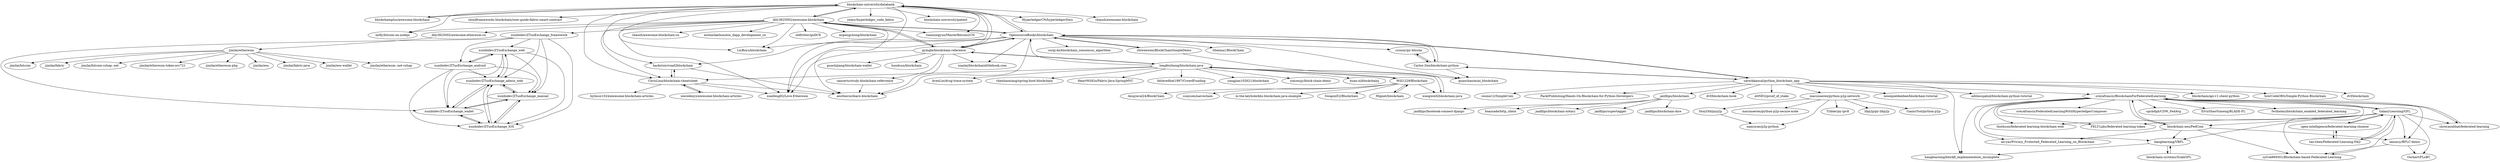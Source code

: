 digraph G {
"blockchain-university/databank" -> "blockchainplus/awesome-blockchain"
"blockchain-university/databank" -> "imfly/bitcoin-on-nodejs" ["e"=1]
"blockchain-university/databank" -> "cloudframeworks-blockchain/user-guide-fabric-smart-contract" ["e"=1]
"blockchain-university/databank" -> "hackstoic/road2blockchain"
"blockchain-university/databank" -> "ChrisLinn/blockchain-cheatsheet"
"blockchain-university/databank" -> "dily3825002/awesome-blockchain"
"blockchain-university/databank" -> "LiuBoyu/blockchain" ["e"=1]
"blockchain-university/databank" -> "yeasy/hyperledger_code_fabric" ["e"=1]
"blockchain-university/databank" -> "OpensourceBooks/blockchain"
"blockchain-university/databank" -> "blockchain-university/patent"
"blockchain-university/databank" -> "xianfeng92/Love-Ethereum" ["e"=1]
"blockchain-university/databank" -> "gymgle/blockchain-reference"
"blockchain-university/databank" -> "tianmingyun/MasterBitcoin2CN" ["e"=1]
"blockchain-university/databank" -> "HyperledgerCN/hyperledgerDocs" ["e"=1]
"blockchain-university/databank" -> "chaozh/awesome-blockchain" ["e"=1]
"blockchainplus/awesome-blockchain" -> "blockchain-university/databank"
"dily3825002/awesome-blockchain" -> "blockchain-university/databank"
"dily3825002/awesome-blockchain" -> "ChrisLinn/blockchain-cheatsheet"
"dily3825002/awesome-blockchain" -> "xianfeng92/Love-Ethereum" ["e"=1]
"dily3825002/awesome-blockchain" -> "xunibidev/ZTuoExchange_framework"
"dily3825002/awesome-blockchain" -> "oldfritter/goDCE" ["e"=1]
"dily3825002/awesome-blockchain" -> "mipengchong/blockchain"
"dily3825002/awesome-blockchain" -> "LiuBoyu/blockchain" ["e"=1]
"dily3825002/awesome-blockchain" -> "dily3825002/awesome-ethereum-cn"
"dily3825002/awesome-blockchain" -> "gymgle/blockchain-reference"
"dily3825002/awesome-blockchain" -> "OpensourceBooks/blockchain"
"dily3825002/awesome-blockchain" -> "tianmingyun/MasterBitcoin2CN" ["e"=1]
"dily3825002/awesome-blockchain" -> "chaozh/awesome-blockchain-cn" ["e"=1]
"dily3825002/awesome-blockchain" -> "eoshackathon/eos_dapp_development_cn" ["e"=1]
"dily3825002/awesome-blockchain" -> "anotheros/learn-blockchain"
"dily3825002/awesome-blockchain" -> "imfly/bitcoin-on-nodejs" ["e"=1]
"gymgle/blockchain-reference" -> "xianfeng92/Love-Ethereum" ["e"=1]
"gymgle/blockchain-reference" -> "xiaolai/blockchainlittlebook.com" ["e"=1]
"gymgle/blockchain-reference" -> "anotheros/learn-blockchain"
"gymgle/blockchain-reference" -> "longfeizheng/blockchain-java"
"gymgle/blockchain-reference" -> "OpensourceBooks/blockchain"
"gymgle/blockchain-reference" -> "guoshijiang/blockchain-wallet" ["e"=1]
"gymgle/blockchain-reference" -> "hundsun/blockchain"
"gymgle/blockchain-reference" -> "dily3825002/awesome-blockchain"
"gymgle/blockchain-reference" -> "blockchain-university/databank"
"gymgle/blockchain-reference" -> "cancerts/study-blockchain-referrence"
"longfeizheng/blockchain-java" -> "wangweiX/blockchain-java"
"longfeizheng/blockchain-java" -> "yangjian102621/blockchain"
"longfeizheng/blockchain-java" -> "simonsjy/block-chain-demo"
"longfeizheng/blockchain-java" -> "huan-xi/blockchainj" ["e"=1]
"longfeizheng/blockchain-java" -> "gymgle/blockchain-reference"
"longfeizheng/blockchain-java" -> "Will1229/Blockchain"
"longfeizheng/blockchain-java" -> "kvenLin/drug-trace-system" ["e"=1]
"longfeizheng/blockchain-java" -> "ChrisLinn/blockchain-cheatsheet"
"longfeizheng/blockchain-java" -> "chenhaoxiang/spring-boot-blockchain"
"longfeizheng/blockchain-java" -> "HeartWillGo/Fabric-Java-SpringMVC" ["e"=1]
"longfeizheng/blockchain-java" -> "littleredhat1997/CrowdFunding" ["e"=1]
"longfeizheng/blockchain-java" -> "OpensourceBooks/blockchain"
"open-intelligence/federated-learning-chinese" -> "tao-shen/Federated-Learning-FAQ"
"open-intelligence/federated-learning-chinese" -> "GalaxyLearning/GFL"
"macsnoeren/python-p2p-network" -> "GianisTsol/python-p2p"
"macsnoeren/python-p2p-network" -> "StorjOld/pyp2p"
"macsnoeren/python-p2p-network" -> "macsnoeren/python-p2p-secure-node"
"macsnoeren/python-p2p-network" -> "namuyan/p2p-python"
"macsnoeren/python-p2p-network" -> "Tribler/py-ipv8"
"macsnoeren/python-p2p-network" -> "libp2p/py-libp2p" ["e"=1]
"cancerts/study-blockchain-referrence" -> "anotheros/learn-blockchain"
"wangweiX/blockchain-java" -> "longfeizheng/blockchain-java"
"OpensourceBooks/blockchain" -> "shiwenwen/BlockChainSimpleDemo"
"OpensourceBooks/blockchain" -> "xianfeng92/Love-Ethereum" ["e"=1]
"OpensourceBooks/blockchain" -> "guanchao/mini_blockchain"
"OpensourceBooks/blockchain" -> "anotheros/learn-blockchain"
"OpensourceBooks/blockchain" -> "gymgle/blockchain-reference"
"OpensourceBooks/blockchain" -> "Carlos-Zen/blockchain-python"
"OpensourceBooks/blockchain" -> "corgi-kx/blockchain_consensus_algorithm" ["e"=1]
"OpensourceBooks/blockchain" -> "blockchain-university/databank"
"OpensourceBooks/blockchain" -> "xiaolai/blockchainlittlebook.com" ["e"=1]
"OpensourceBooks/blockchain" -> "dily3825002/awesome-blockchain"
"OpensourceBooks/blockchain" -> "hackstoic/road2blockchain"
"OpensourceBooks/blockchain" -> "satwikkansal/python_blockchain_app"
"OpensourceBooks/blockchain" -> "csunny/py-bitcoin"
"OpensourceBooks/blockchain" -> "LiuBoyu/blockchain" ["e"=1]
"OpensourceBooks/blockchain" -> "itheima1/BlockChain" ["e"=1]
"satwikkansal/python_blockchain_app" -> "adilmoujahid/blockchain-python-tutorial" ["e"=1]
"satwikkansal/python_blockchain_app" -> "Carlos-Zen/blockchain-python"
"satwikkansal/python_blockchain_app" -> "OpensourceBooks/blockchain"
"satwikkansal/python_blockchain_app" -> "sreyafrancis/BlockchainForFederatedLearning"
"satwikkansal/python_blockchain_app" -> "macsnoeren/python-p2p-network"
"satwikkansal/python_blockchain_app" -> "blockchain/api-v1-client-python" ["e"=1]
"satwikkansal/python_blockchain_app" -> "howCodeORG/Simple-Python-Blockchain"
"satwikkansal/python_blockchain_app" -> "dvf/blockchain" ["e"=1]
"satwikkansal/python_blockchain_app" -> "cosme12/SimpleCoin" ["e"=1]
"satwikkansal/python_blockchain_app" -> "PacktPublishing/Hands-On-Blockchain-for-Python-Developers"
"satwikkansal/python_blockchain_app" -> "hanglearning/blockfl_implementation_incomplete"
"satwikkansal/python_blockchain_app" -> "dvf/blockchain-book"
"satwikkansal/python_blockchain_app" -> "eltNEG/proof_of_stake" ["e"=1]
"satwikkansal/python_blockchain_app" -> "janfilips/blockchain"
"satwikkansal/python_blockchain_app" -> "nosequeldeebee/blockchain-tutorial" ["e"=1]
"wecodexyz/awesome-blockchain-articles" -> "ChrisLinn/blockchain-cheatsheet"
"Carlos-Zen/blockchain-python" -> "csunny/py-bitcoin"
"Carlos-Zen/blockchain-python" -> "OpensourceBooks/blockchain"
"Carlos-Zen/blockchain-python" -> "satwikkansal/python_blockchain_app"
"Carlos-Zen/blockchain-python" -> "guanchao/mini_blockchain"
"dily3825002/awesome-ethereum-cn" -> "jimilai/ethereum"
"ChrisLinn/blockchain-cheatsheet" -> "wecodexyz/awesome-blockchain-articles"
"ChrisLinn/blockchain-cheatsheet" -> "hylinux1024/awesome-blockchain-articles"
"ChrisLinn/blockchain-cheatsheet" -> "anotheros/learn-blockchain"
"ChrisLinn/blockchain-cheatsheet" -> "hackstoic/road2blockchain"
"ChrisLinn/blockchain-cheatsheet" -> "xianfeng92/Love-Ethereum" ["e"=1]
"tao-shen/Federated-Learning-FAQ" -> "open-intelligence/federated-learning-chinese"
"tao-shen/Federated-Learning-FAQ" -> "GalaxyLearning/GFL"
"hackstoic/road2blockchain" -> "anotheros/learn-blockchain"
"hackstoic/road2blockchain" -> "ChrisLinn/blockchain-cheatsheet"
"blockchain-neu/FedCoin" -> "hanglearning/VBFL"
"blockchain-neu/FedCoin" -> "sylvia969301/Blockchain-based-Federated-Learning"
"blockchain-neu/FedCoin" -> "iammcy/BFLC-demo"
"blockchain-neu/FedCoin" -> "ali-yaz/Privacy_Protected_Federated_Learning_on_Blockchain"
"blockchain-neu/FedCoin" -> "sreyafrancis/BlockchainForFederatedLearning"
"shreyasnbhat/federated-learning" -> "sreyafrancis/BlockchainForFederatedLearning"
"sreyafrancis/BlockchainForFederatedLearning" -> "shreyasnbhat/federated-learning"
"sreyafrancis/BlockchainForFederatedLearning" -> "iammcy/BFLC-demo"
"sreyafrancis/BlockchainForFederatedLearning" -> "hanglearning/VBFL"
"sreyafrancis/BlockchainForFederatedLearning" -> "sreyafrancis/FederatedLearningWithHyperledgerComposer"
"sreyafrancis/BlockchainForFederatedLearning" -> "blockchain-neu/FedCoin"
"sreyafrancis/BlockchainForFederatedLearning" -> "ali-yaz/Privacy_Protected_Federated_Learning_on_Blockchain"
"sreyafrancis/BlockchainForFederatedLearning" -> "GalaxyLearning/GFL"
"sreyafrancis/BlockchainForFederatedLearning" -> "thothsun/federated-learning-blockchain-web"
"sreyafrancis/BlockchainForFederatedLearning" -> "FELT-Labs/federated-learning-token"
"sreyafrancis/BlockchainForFederatedLearning" -> "sylvia969301/Blockchain-based-Federated-Learning"
"sreyafrancis/BlockchainForFederatedLearning" -> "upcbdipt/CDW_FedAvg"
"sreyafrancis/BlockchainForFederatedLearning" -> "hanglearning/blockfl_implementation_incomplete"
"sreyafrancis/BlockchainForFederatedLearning" -> "ElvisShaoYumeng/BLADE-FL"
"sreyafrancis/BlockchainForFederatedLearning" -> "fwilhelmi/blockchain_enabled_federated_learning"
"Will1229/Blockchain" -> "Mignet/blockchain"
"Will1229/Blockchain" -> "Anujraval24/BlockChain"
"Will1229/Blockchain" -> "wangweiX/blockchain-java"
"Will1229/Blockchain" -> "longfeizheng/blockchain-java"
"Will1229/Blockchain" -> "sunysen/naivechain"
"Will1229/Blockchain" -> "in-the-keyhole/khs-blockchain-java-example"
"Will1229/Blockchain" -> "Swapnil52/Blockchain"
"jimilai/ethereum" -> "jimilai/fabric-java"
"jimilai/ethereum" -> "jimilai/eos-wallet"
"jimilai/ethereum" -> "jimilai/ethereum-.net-cshap"
"jimilai/ethereum" -> "jimilai/bitcoin"
"jimilai/ethereum" -> "jimilai/fabric"
"jimilai/ethereum" -> "jimilai/bitcoin-cshap-.net"
"jimilai/ethereum" -> "jimilai/ethereum-token-erc721"
"jimilai/ethereum" -> "jimilai/ethereum-php"
"jimilai/ethereum" -> "jimilai/eos"
"shiwenwen/BlockChainSimpleDemo" -> "OpensourceBooks/blockchain"
"shiwenwen/BlockChainSimpleDemo" -> "guanchao/mini_blockchain"
"GalaxyLearning/GFL" -> "tao-shen/Federated-Learning-FAQ"
"GalaxyLearning/GFL" -> "sreyafrancis/BlockchainForFederatedLearning"
"GalaxyLearning/GFL" -> "iammcy/BFLC-demo"
"GalaxyLearning/GFL" -> "shreyasnbhat/federated-learning"
"GalaxyLearning/GFL" -> "open-intelligence/federated-learning-chinese"
"GalaxyLearning/GFL" -> "Oschart/FLoBC"
"GalaxyLearning/GFL" -> "blockchain-neu/FedCoin"
"GalaxyLearning/GFL" -> "thothsun/federated-learning-blockchain-web"
"GalaxyLearning/GFL" -> "sylvia969301/Blockchain-based-Federated-Learning"
"GalaxyLearning/GFL" -> "hanglearning/VBFL"
"GalaxyLearning/GFL" -> "FELT-Labs/federated-learning-token"
"iammcy/BFLC-demo" -> "Oschart/FLoBC"
"iammcy/BFLC-demo" -> "sylvia969301/Blockchain-based-Federated-Learning"
"Mignet/blockchain" -> "Will1229/Blockchain"
"csunny/py-bitcoin" -> "Carlos-Zen/blockchain-python"
"xunibidev/ZTuoExchange_web" -> "xunibidev/ZTuoExchange_admin_web"
"xunibidev/ZTuoExchange_web" -> "xunibidev/ZTuoExchange_IOS"
"xunibidev/ZTuoExchange_web" -> "xunibidev/ZTuoExchange_wallet"
"xunibidev/ZTuoExchange_web" -> "xunibidev/ZTuoExchange_android"
"xunibidev/ZTuoExchange_web" -> "xunibidev/ZTuoExchange_manual"
"xunibidev/ZTuoExchange_android" -> "xunibidev/ZTuoExchange_IOS"
"xunibidev/ZTuoExchange_android" -> "xunibidev/ZTuoExchange_manual"
"xunibidev/ZTuoExchange_android" -> "xunibidev/ZTuoExchange_wallet"
"xunibidev/ZTuoExchange_android" -> "xunibidev/ZTuoExchange_admin_web"
"xunibidev/ZTuoExchange_android" -> "xunibidev/ZTuoExchange_web"
"xunibidev/ZTuoExchange_IOS" -> "xunibidev/ZTuoExchange_wallet"
"xunibidev/ZTuoExchange_IOS" -> "xunibidev/ZTuoExchange_manual"
"xunibidev/ZTuoExchange_IOS" -> "xunibidev/ZTuoExchange_admin_web"
"xunibidev/ZTuoExchange_admin_web" -> "xunibidev/ZTuoExchange_IOS"
"xunibidev/ZTuoExchange_admin_web" -> "xunibidev/ZTuoExchange_wallet"
"xunibidev/ZTuoExchange_admin_web" -> "xunibidev/ZTuoExchange_manual"
"xunibidev/ZTuoExchange_admin_web" -> "xunibidev/ZTuoExchange_web"
"xunibidev/ZTuoExchange_framework" -> "xunibidev/ZTuoExchange_android"
"xunibidev/ZTuoExchange_framework" -> "xunibidev/ZTuoExchange_web"
"xunibidev/ZTuoExchange_framework" -> "xunibidev/ZTuoExchange_admin_web"
"xunibidev/ZTuoExchange_framework" -> "xunibidev/ZTuoExchange_manual"
"xunibidev/ZTuoExchange_framework" -> "xunibidev/ZTuoExchange_IOS"
"xunibidev/ZTuoExchange_framework" -> "xunibidev/ZTuoExchange_wallet"
"xunibidev/ZTuoExchange_manual" -> "xunibidev/ZTuoExchange_IOS"
"xunibidev/ZTuoExchange_manual" -> "xunibidev/ZTuoExchange_admin_web"
"xunibidev/ZTuoExchange_manual" -> "xunibidev/ZTuoExchange_wallet"
"xunibidev/ZTuoExchange_wallet" -> "xunibidev/ZTuoExchange_IOS"
"xunibidev/ZTuoExchange_wallet" -> "xunibidev/ZTuoExchange_admin_web"
"xunibidev/ZTuoExchange_wallet" -> "xunibidev/ZTuoExchange_manual"
"StorjOld/pyp2p" -> "namuyan/p2p-python"
"janfilips/blockchain" -> "janfilips/supertagger"
"janfilips/blockchain" -> "janfilips/blockchain-dice"
"janfilips/blockchain" -> "janfilips/facebook-connect-django"
"janfilips/blockchain" -> "boazsade/http_client"
"janfilips/blockchain" -> "janfilips/blockchain-notary"
"blockchain-systems/ScaleSFL" -> "hanglearning/VBFL"
"hanglearning/VBFL" -> "hanglearning/blockfl_implementation_incomplete"
"hanglearning/VBFL" -> "blockchain-systems/ScaleSFL"
"blockchain-university/databank" ["l"="48.142,-24.819"]
"blockchainplus/awesome-blockchain" ["l"="48.17,-24.797"]
"imfly/bitcoin-on-nodejs" ["l"="47.327,-24.879"]
"cloudframeworks-blockchain/user-guide-fabric-smart-contract" ["l"="44.809,-24.545"]
"hackstoic/road2blockchain" ["l"="48.163,-24.829"]
"ChrisLinn/blockchain-cheatsheet" ["l"="48.158,-24.852"]
"dily3825002/awesome-blockchain" ["l"="48.129,-24.859"]
"LiuBoyu/blockchain" ["l"="47.33,-24.93"]
"yeasy/hyperledger_code_fabric" ["l"="44.811,-24.623"]
"OpensourceBooks/blockchain" ["l"="48.119,-24.795"]
"blockchain-university/patent" ["l"="48.188,-24.814"]
"xianfeng92/Love-Ethereum" ["l"="8.815,17.111"]
"gymgle/blockchain-reference" ["l"="48.103,-24.832"]
"tianmingyun/MasterBitcoin2CN" ["l"="48.017,-25.336"]
"HyperledgerCN/hyperledgerDocs" ["l"="44.826,-24.603"]
"chaozh/awesome-blockchain" ["l"="6.182,17.682"]
"xunibidev/ZTuoExchange_framework" ["l"="48.111,-24.925"]
"oldfritter/goDCE" ["l"="19.722,31.191"]
"mipengchong/blockchain" ["l"="48.137,-24.897"]
"dily3825002/awesome-ethereum-cn" ["l"="48.175,-24.917"]
"chaozh/awesome-blockchain-cn" ["l"="47.303,-24.969"]
"eoshackathon/eos_dapp_development_cn" ["l"="48.193,-26.171"]
"anotheros/learn-blockchain" ["l"="48.127,-24.837"]
"xiaolai/blockchainlittlebook.com" ["l"="8.671,15.763"]
"longfeizheng/blockchain-java" ["l"="48.059,-24.835"]
"guoshijiang/blockchain-wallet" ["l"="47.498,-26.596"]
"hundsun/blockchain" ["l"="48.076,-24.855"]
"cancerts/study-blockchain-referrence" ["l"="48.097,-24.866"]
"wangweiX/blockchain-java" ["l"="48.025,-24.832"]
"yangjian102621/blockchain" ["l"="48.039,-24.807"]
"simonsjy/block-chain-demo" ["l"="48.04,-24.874"]
"huan-xi/blockchainj" ["l"="44.85,-24.399"]
"Will1229/Blockchain" ["l"="47.998,-24.844"]
"kvenLin/drug-trace-system" ["l"="44.865,-24.406"]
"chenhaoxiang/spring-boot-blockchain" ["l"="48.039,-24.853"]
"HeartWillGo/Fabric-Java-SpringMVC" ["l"="44.786,-24.544"]
"littleredhat1997/CrowdFunding" ["l"="47.346,-24.739"]
"open-intelligence/federated-learning-chinese" ["l"="48.214,-24.593"]
"tao-shen/Federated-Learning-FAQ" ["l"="48.234,-24.599"]
"GalaxyLearning/GFL" ["l"="48.21,-24.62"]
"macsnoeren/python-p2p-network" ["l"="48.068,-24.644"]
"GianisTsol/python-p2p" ["l"="48.049,-24.625"]
"StorjOld/pyp2p" ["l"="48.064,-24.605"]
"macsnoeren/python-p2p-secure-node" ["l"="48.045,-24.65"]
"namuyan/p2p-python" ["l"="48.08,-24.618"]
"Tribler/py-ipv8" ["l"="48.024,-24.629"]
"libp2p/py-libp2p" ["l"="46.396,-23.475"]
"shiwenwen/BlockChainSimpleDemo" ["l"="48.142,-24.78"]
"guanchao/mini_blockchain" ["l"="48.135,-24.763"]
"Carlos-Zen/blockchain-python" ["l"="48.112,-24.752"]
"corgi-kx/blockchain_consensus_algorithm" ["l"="45.379,-25.307"]
"satwikkansal/python_blockchain_app" ["l"="48.12,-24.712"]
"csunny/py-bitcoin" ["l"="48.091,-24.767"]
"itheima1/BlockChain" ["l"="47.295,-24.932"]
"adilmoujahid/blockchain-python-tutorial" ["l"="25.979,13.92"]
"sreyafrancis/BlockchainForFederatedLearning" ["l"="48.187,-24.649"]
"blockchain/api-v1-client-python" ["l"="47.294,-26.528"]
"howCodeORG/Simple-Python-Blockchain" ["l"="48.099,-24.684"]
"dvf/blockchain" ["l"="47.166,-24.982"]
"cosme12/SimpleCoin" ["l"="21.945,2.22"]
"PacktPublishing/Hands-On-Blockchain-for-Python-Developers" ["l"="48.129,-24.684"]
"hanglearning/blockfl_implementation_incomplete" ["l"="48.156,-24.668"]
"dvf/blockchain-book" ["l"="48.158,-24.711"]
"eltNEG/proof_of_stake" ["l"="47.124,-25.088"]
"janfilips/blockchain" ["l"="48.065,-24.705"]
"nosequeldeebee/blockchain-tutorial" ["l"="47.083,-25.039"]
"wecodexyz/awesome-blockchain-articles" ["l"="48.2,-24.855"]
"jimilai/ethereum" ["l"="48.212,-24.961"]
"hylinux1024/awesome-blockchain-articles" ["l"="48.186,-24.882"]
"blockchain-neu/FedCoin" ["l"="48.203,-24.645"]
"hanglearning/VBFL" ["l"="48.174,-24.637"]
"sylvia969301/Blockchain-based-Federated-Learning" ["l"="48.206,-24.633"]
"iammcy/BFLC-demo" ["l"="48.223,-24.636"]
"ali-yaz/Privacy_Protected_Federated_Learning_on_Blockchain" ["l"="48.208,-24.661"]
"shreyasnbhat/federated-learning" ["l"="48.19,-24.629"]
"sreyafrancis/FederatedLearningWithHyperledgerComposer" ["l"="48.172,-24.623"]
"thothsun/federated-learning-blockchain-web" ["l"="48.222,-24.649"]
"FELT-Labs/federated-learning-token" ["l"="48.188,-24.616"]
"upcbdipt/CDW_FedAvg" ["l"="48.183,-24.67"]
"ElvisShaoYumeng/BLADE-FL" ["l"="48.166,-24.653"]
"fwilhelmi/blockchain_enabled_federated_learning" ["l"="48.199,-24.672"]
"Mignet/blockchain" ["l"="47.98,-24.824"]
"Anujraval24/BlockChain" ["l"="47.964,-24.84"]
"sunysen/naivechain" ["l"="47.95,-24.865"]
"in-the-keyhole/khs-blockchain-java-example" ["l"="47.988,-24.875"]
"Swapnil52/Blockchain" ["l"="47.978,-24.857"]
"jimilai/fabric-java" ["l"="48.192,-24.963"]
"jimilai/eos-wallet" ["l"="48.215,-24.985"]
"jimilai/ethereum-.net-cshap" ["l"="48.222,-24.976"]
"jimilai/bitcoin" ["l"="48.23,-24.965"]
"jimilai/fabric" ["l"="48.208,-24.977"]
"jimilai/bitcoin-cshap-.net" ["l"="48.196,-24.978"]
"jimilai/ethereum-token-erc721" ["l"="48.235,-24.978"]
"jimilai/ethereum-php" ["l"="48.242,-24.959"]
"jimilai/eos" ["l"="48.227,-24.945"]
"Oschart/FLoBC" ["l"="48.238,-24.623"]
"xunibidev/ZTuoExchange_web" ["l"="48.1,-24.954"]
"xunibidev/ZTuoExchange_admin_web" ["l"="48.111,-24.939"]
"xunibidev/ZTuoExchange_IOS" ["l"="48.104,-24.944"]
"xunibidev/ZTuoExchange_wallet" ["l"="48.099,-24.934"]
"xunibidev/ZTuoExchange_android" ["l"="48.115,-24.95"]
"xunibidev/ZTuoExchange_manual" ["l"="48.092,-24.944"]
"janfilips/supertagger" ["l"="48.045,-24.689"]
"janfilips/blockchain-dice" ["l"="48.052,-24.719"]
"janfilips/facebook-connect-django" ["l"="48.047,-24.7"]
"boazsade/http_client" ["l"="48.061,-24.688"]
"janfilips/blockchain-notary" ["l"="48.041,-24.71"]
"blockchain-systems/ScaleSFL" ["l"="48.155,-24.622"]
}